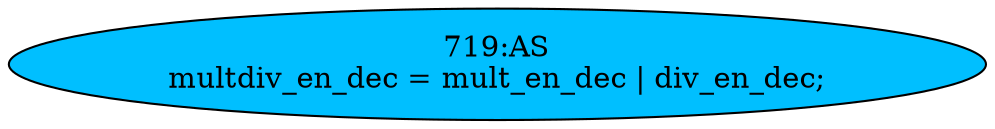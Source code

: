 strict digraph "" {
	node [label="\N"];
	"719:AS"	 [ast="<pyverilog.vparser.ast.Assign object at 0x7f2237101dd0>",
		def_var="['multdiv_en_dec']",
		fillcolor=deepskyblue,
		label="719:AS
multdiv_en_dec = mult_en_dec | div_en_dec;",
		statements="[]",
		style=filled,
		typ=Assign,
		use_var="['mult_en_dec', 'div_en_dec']"];
}
